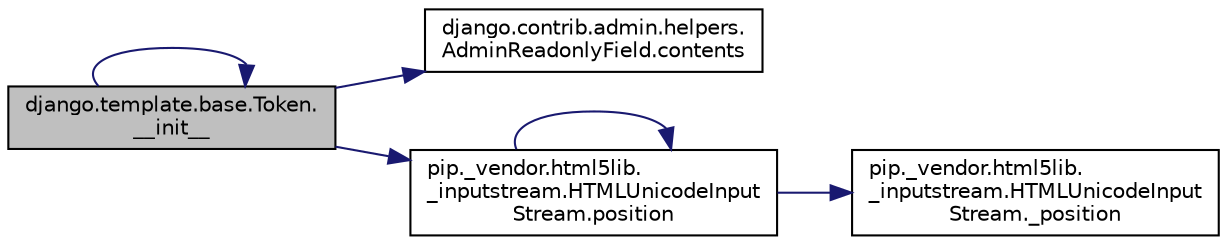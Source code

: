 digraph "django.template.base.Token.__init__"
{
 // LATEX_PDF_SIZE
  edge [fontname="Helvetica",fontsize="10",labelfontname="Helvetica",labelfontsize="10"];
  node [fontname="Helvetica",fontsize="10",shape=record];
  rankdir="LR";
  Node1 [label="django.template.base.Token.\l__init__",height=0.2,width=0.4,color="black", fillcolor="grey75", style="filled", fontcolor="black",tooltip=" "];
  Node1 -> Node1 [color="midnightblue",fontsize="10",style="solid",fontname="Helvetica"];
  Node1 -> Node2 [color="midnightblue",fontsize="10",style="solid",fontname="Helvetica"];
  Node2 [label="django.contrib.admin.helpers.\lAdminReadonlyField.contents",height=0.2,width=0.4,color="black", fillcolor="white", style="filled",URL="$d6/d8c/classdjango_1_1contrib_1_1admin_1_1helpers_1_1_admin_readonly_field.html#aac0b3c9ddfce9b47d57dc36c1be9513e",tooltip=" "];
  Node1 -> Node3 [color="midnightblue",fontsize="10",style="solid",fontname="Helvetica"];
  Node3 [label="pip._vendor.html5lib.\l_inputstream.HTMLUnicodeInput\lStream.position",height=0.2,width=0.4,color="black", fillcolor="white", style="filled",URL="$de/dab/classpip_1_1__vendor_1_1html5lib_1_1__inputstream_1_1_h_t_m_l_unicode_input_stream.html#a90c62310ce6ea093a8cd7746c58718f5",tooltip=" "];
  Node3 -> Node4 [color="midnightblue",fontsize="10",style="solid",fontname="Helvetica"];
  Node4 [label="pip._vendor.html5lib.\l_inputstream.HTMLUnicodeInput\lStream._position",height=0.2,width=0.4,color="black", fillcolor="white", style="filled",URL="$de/dab/classpip_1_1__vendor_1_1html5lib_1_1__inputstream_1_1_h_t_m_l_unicode_input_stream.html#a656d2457c4bd695bafda16a736b9a5c9",tooltip=" "];
  Node3 -> Node3 [color="midnightblue",fontsize="10",style="solid",fontname="Helvetica"];
}

